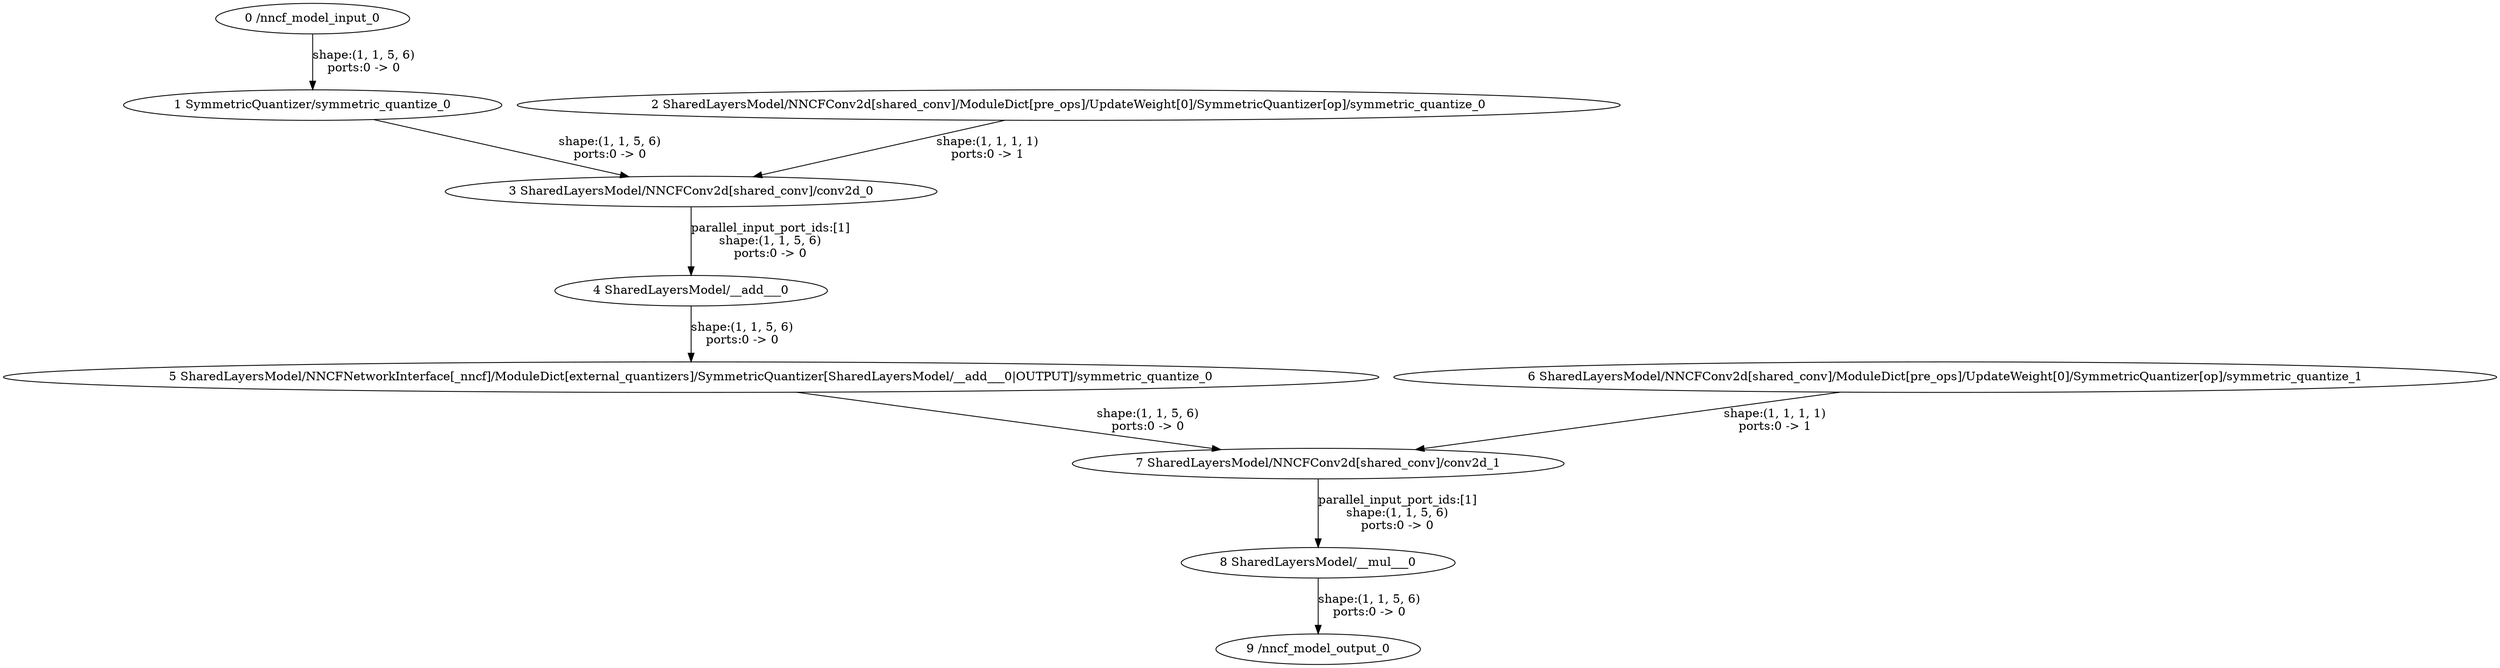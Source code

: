 strict digraph  {
"0 /nncf_model_input_0" [id=0, type=nncf_model_input];
"1 SymmetricQuantizer/symmetric_quantize_0" [id=1, type=symmetric_quantize];
"2 SharedLayersModel/NNCFConv2d[shared_conv]/ModuleDict[pre_ops]/UpdateWeight[0]/SymmetricQuantizer[op]/symmetric_quantize_0" [id=2, type=symmetric_quantize];
"3 SharedLayersModel/NNCFConv2d[shared_conv]/conv2d_0" [id=3, type=conv2d];
"4 SharedLayersModel/__add___0" [id=4, type=__add__];
"5 SharedLayersModel/NNCFNetworkInterface[_nncf]/ModuleDict[external_quantizers]/SymmetricQuantizer[SharedLayersModel/__add___0|OUTPUT]/symmetric_quantize_0" [id=5, type=symmetric_quantize];
"6 SharedLayersModel/NNCFConv2d[shared_conv]/ModuleDict[pre_ops]/UpdateWeight[0]/SymmetricQuantizer[op]/symmetric_quantize_1" [id=6, type=symmetric_quantize];
"7 SharedLayersModel/NNCFConv2d[shared_conv]/conv2d_1" [id=7, type=conv2d];
"8 SharedLayersModel/__mul___0" [id=8, type=__mul__];
"9 /nncf_model_output_0" [id=9, type=nncf_model_output];
"0 /nncf_model_input_0" -> "1 SymmetricQuantizer/symmetric_quantize_0"  [label="shape:(1, 1, 5, 6)\nports:0 -> 0", style=solid];
"1 SymmetricQuantizer/symmetric_quantize_0" -> "3 SharedLayersModel/NNCFConv2d[shared_conv]/conv2d_0"  [label="shape:(1, 1, 5, 6)\nports:0 -> 0", style=solid];
"2 SharedLayersModel/NNCFConv2d[shared_conv]/ModuleDict[pre_ops]/UpdateWeight[0]/SymmetricQuantizer[op]/symmetric_quantize_0" -> "3 SharedLayersModel/NNCFConv2d[shared_conv]/conv2d_0"  [label="shape:(1, 1, 1, 1)\nports:0 -> 1", style=solid];
"3 SharedLayersModel/NNCFConv2d[shared_conv]/conv2d_0" -> "4 SharedLayersModel/__add___0"  [label="parallel_input_port_ids:[1]\nshape:(1, 1, 5, 6)\nports:0 -> 0", style=solid];
"4 SharedLayersModel/__add___0" -> "5 SharedLayersModel/NNCFNetworkInterface[_nncf]/ModuleDict[external_quantizers]/SymmetricQuantizer[SharedLayersModel/__add___0|OUTPUT]/symmetric_quantize_0"  [label="shape:(1, 1, 5, 6)\nports:0 -> 0", style=solid];
"5 SharedLayersModel/NNCFNetworkInterface[_nncf]/ModuleDict[external_quantizers]/SymmetricQuantizer[SharedLayersModel/__add___0|OUTPUT]/symmetric_quantize_0" -> "7 SharedLayersModel/NNCFConv2d[shared_conv]/conv2d_1"  [label="shape:(1, 1, 5, 6)\nports:0 -> 0", style=solid];
"6 SharedLayersModel/NNCFConv2d[shared_conv]/ModuleDict[pre_ops]/UpdateWeight[0]/SymmetricQuantizer[op]/symmetric_quantize_1" -> "7 SharedLayersModel/NNCFConv2d[shared_conv]/conv2d_1"  [label="shape:(1, 1, 1, 1)\nports:0 -> 1", style=solid];
"7 SharedLayersModel/NNCFConv2d[shared_conv]/conv2d_1" -> "8 SharedLayersModel/__mul___0"  [label="parallel_input_port_ids:[1]\nshape:(1, 1, 5, 6)\nports:0 -> 0", style=solid];
"8 SharedLayersModel/__mul___0" -> "9 /nncf_model_output_0"  [label="shape:(1, 1, 5, 6)\nports:0 -> 0", style=solid];
}
